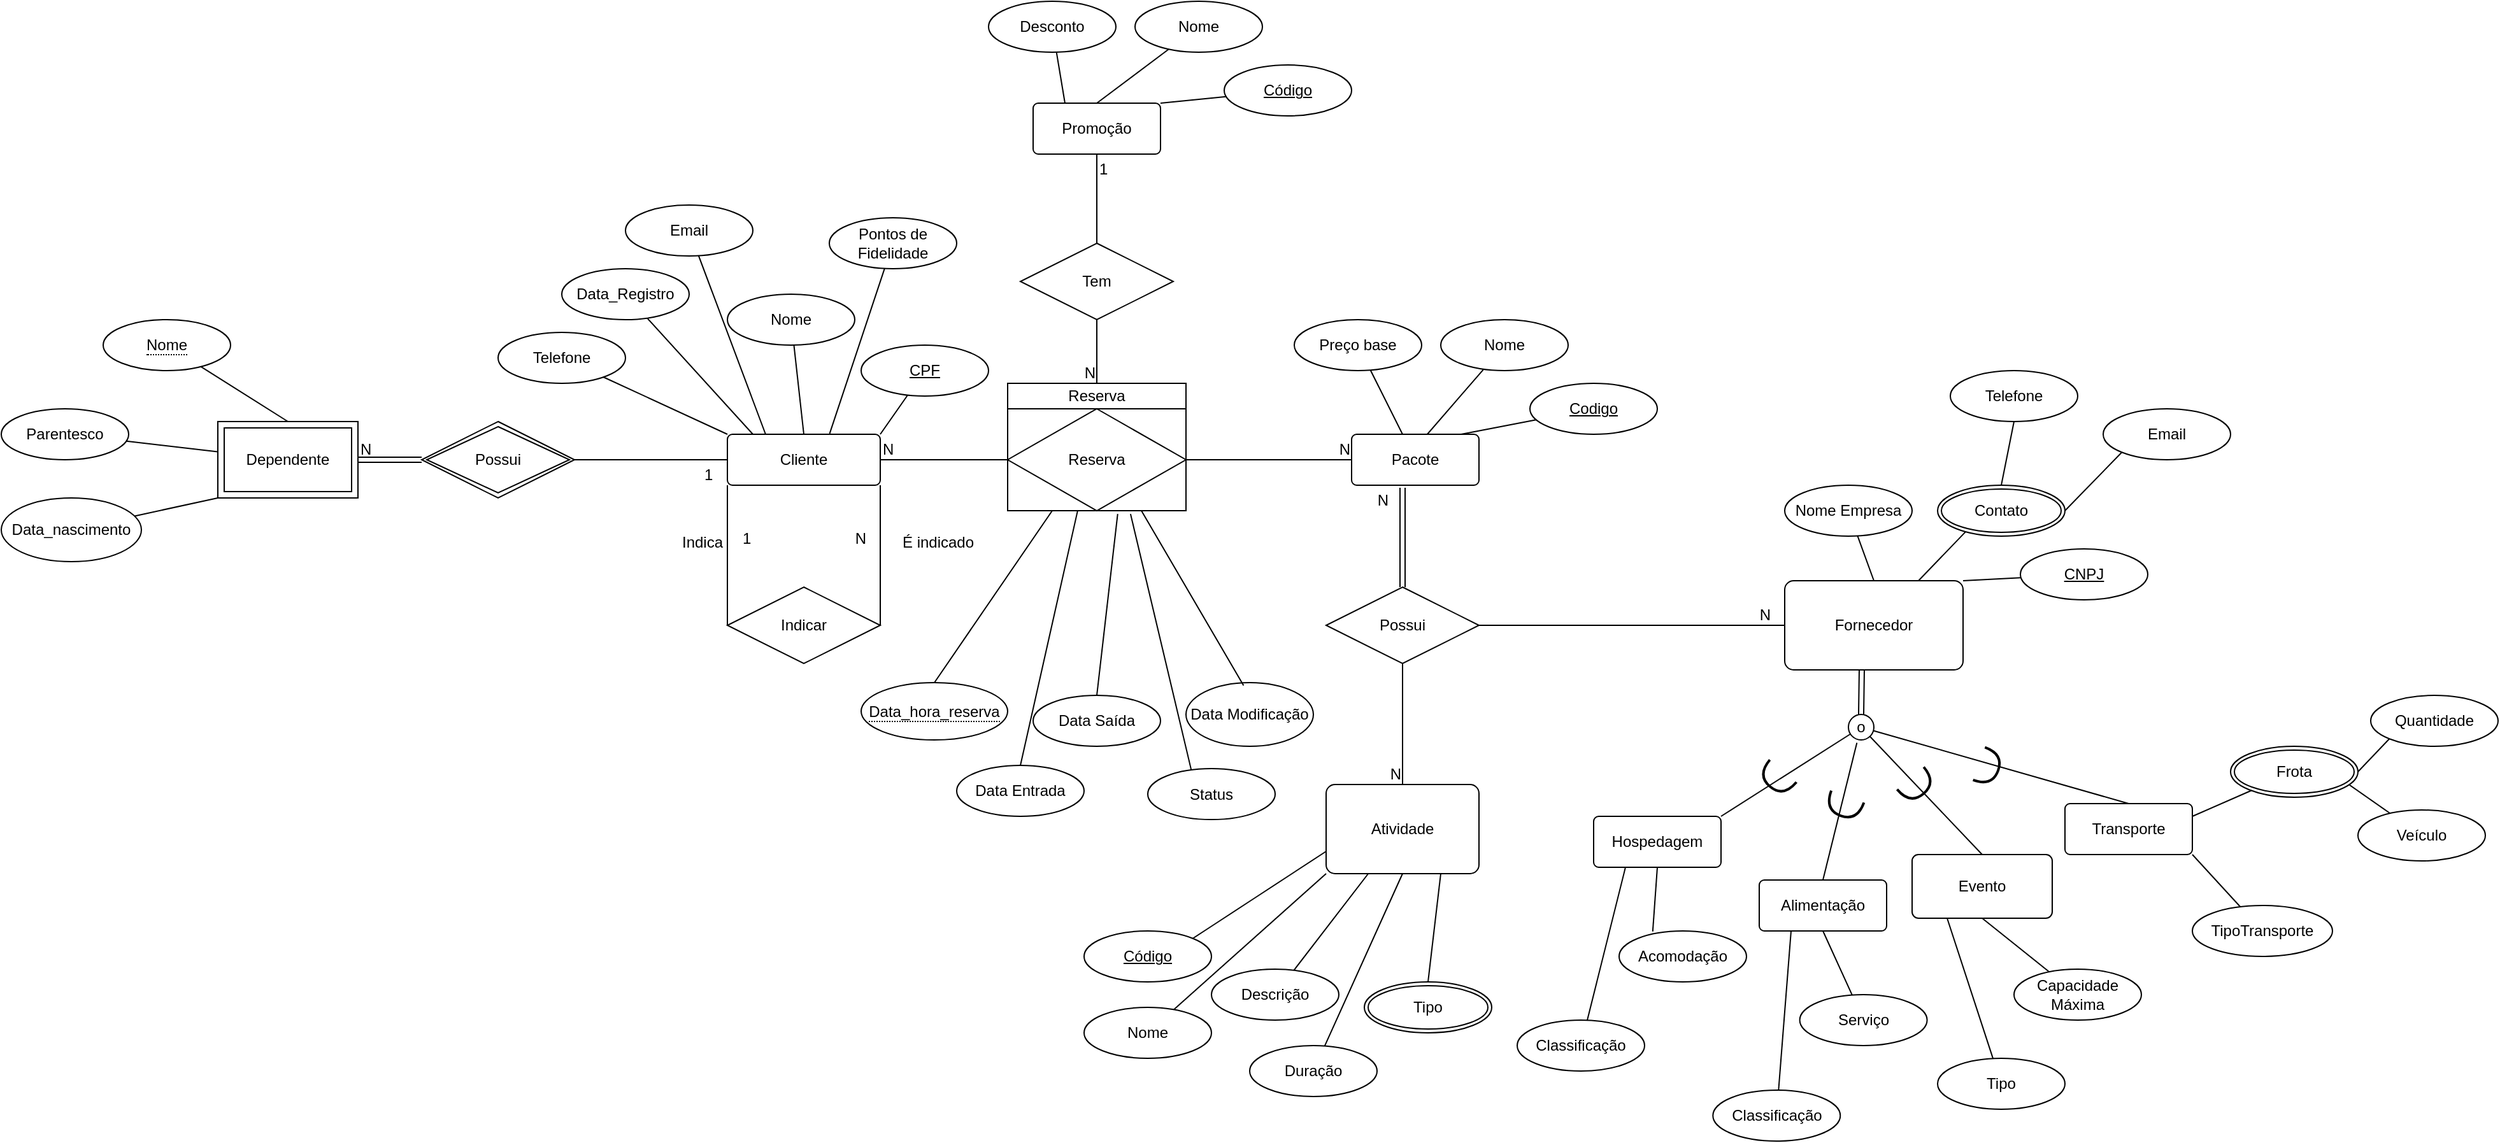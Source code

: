 <mxfile>
    <diagram id="R2lEEEUBdFMjLlhIrx00" name="Page-1">
        <mxGraphModel dx="1330" dy="1538" grid="1" gridSize="10" guides="1" tooltips="1" connect="1" arrows="1" fold="1" page="1" pageScale="1" pageWidth="850" pageHeight="1100" math="0" shadow="0" extFonts="Permanent Marker^https://fonts.googleapis.com/css?family=Permanent+Marker">
            <root>
                <mxCell id="0"/>
                <mxCell id="1" parent="0"/>
                <mxCell id="Y7KdL754s5v4gNuGPsCo-1" value="Pacote" style="rounded=1;arcSize=10;whiteSpace=wrap;html=1;align=center;" parent="1" vertex="1">
                    <mxGeometry x="520" y="330" width="100" height="40" as="geometry"/>
                </mxCell>
                <mxCell id="Y7KdL754s5v4gNuGPsCo-2" value="Atividade" style="rounded=1;arcSize=10;whiteSpace=wrap;html=1;align=center;" parent="1" vertex="1">
                    <mxGeometry x="500" y="605" width="120" height="70" as="geometry"/>
                </mxCell>
                <mxCell id="Y7KdL754s5v4gNuGPsCo-3" value="Cliente" style="rounded=1;arcSize=10;whiteSpace=wrap;html=1;align=center;" parent="1" vertex="1">
                    <mxGeometry x="30" y="330" width="120" height="40" as="geometry"/>
                </mxCell>
                <mxCell id="Y7KdL754s5v4gNuGPsCo-6" value="Fornecedor" style="rounded=1;arcSize=10;whiteSpace=wrap;html=1;align=center;" parent="1" vertex="1">
                    <mxGeometry x="860" y="445" width="140" height="70" as="geometry"/>
                </mxCell>
                <mxCell id="Y7KdL754s5v4gNuGPsCo-7" value="Promoção" style="rounded=1;arcSize=10;whiteSpace=wrap;html=1;align=center;" parent="1" vertex="1">
                    <mxGeometry x="270" y="70" width="100" height="40" as="geometry"/>
                </mxCell>
                <mxCell id="Y7KdL754s5v4gNuGPsCo-12" value="Indicar" style="shape=rhombus;perimeter=rhombusPerimeter;whiteSpace=wrap;html=1;align=center;" parent="1" vertex="1">
                    <mxGeometry x="30" y="450" width="120" height="60" as="geometry"/>
                </mxCell>
                <mxCell id="Y7KdL754s5v4gNuGPsCo-13" value="" style="endArrow=none;html=1;rounded=0;entryX=0;entryY=0.5;entryDx=0;entryDy=0;" parent="1" target="Y7KdL754s5v4gNuGPsCo-12" edge="1">
                    <mxGeometry relative="1" as="geometry">
                        <mxPoint x="30" y="370" as="sourcePoint"/>
                        <mxPoint x="160" y="410" as="targetPoint"/>
                    </mxGeometry>
                </mxCell>
                <mxCell id="Y7KdL754s5v4gNuGPsCo-14" value="1" style="resizable=0;html=1;whiteSpace=wrap;align=left;verticalAlign=bottom;" parent="Y7KdL754s5v4gNuGPsCo-13" connectable="0" vertex="1">
                    <mxGeometry x="-1" relative="1" as="geometry">
                        <mxPoint x="10" y="50" as="offset"/>
                    </mxGeometry>
                </mxCell>
                <mxCell id="Y7KdL754s5v4gNuGPsCo-15" value="N" style="resizable=0;html=1;whiteSpace=wrap;align=right;verticalAlign=bottom;" parent="Y7KdL754s5v4gNuGPsCo-13" connectable="0" vertex="1">
                    <mxGeometry x="1" relative="1" as="geometry">
                        <mxPoint x="110" y="-60" as="offset"/>
                    </mxGeometry>
                </mxCell>
                <mxCell id="MZW9BxYWKJyln-hkFQs6-26" value="1" style="resizable=0;html=1;whiteSpace=wrap;align=left;verticalAlign=bottom;" parent="Y7KdL754s5v4gNuGPsCo-13" connectable="0" vertex="1">
                    <mxGeometry x="-1" relative="1" as="geometry">
                        <mxPoint x="-20" as="offset"/>
                    </mxGeometry>
                </mxCell>
                <mxCell id="Y7KdL754s5v4gNuGPsCo-16" value="" style="endArrow=none;html=1;rounded=0;exitX=1;exitY=0.5;exitDx=0;exitDy=0;" parent="1" source="Y7KdL754s5v4gNuGPsCo-12" edge="1">
                    <mxGeometry relative="1" as="geometry">
                        <mxPoint x="150" y="470" as="sourcePoint"/>
                        <mxPoint x="150" y="370" as="targetPoint"/>
                    </mxGeometry>
                </mxCell>
                <mxCell id="Y7KdL754s5v4gNuGPsCo-18" value="Indica" style="text;html=1;align=center;verticalAlign=middle;resizable=0;points=[];autosize=1;strokeColor=none;fillColor=none;" parent="1" vertex="1">
                    <mxGeometry x="-20" y="400" width="60" height="30" as="geometry"/>
                </mxCell>
                <mxCell id="Y7KdL754s5v4gNuGPsCo-20" value="É indicado" style="text;html=1;align=center;verticalAlign=middle;resizable=0;points=[];autosize=1;strokeColor=none;fillColor=none;" parent="1" vertex="1">
                    <mxGeometry x="155" y="400" width="80" height="30" as="geometry"/>
                </mxCell>
                <mxCell id="Y7KdL754s5v4gNuGPsCo-28" value="" style="endArrow=none;html=1;rounded=0;exitX=1;exitY=0.5;exitDx=0;exitDy=0;entryX=0;entryY=0.5;entryDx=0;entryDy=0;" parent="1" source="Y7KdL754s5v4gNuGPsCo-11" target="Y7KdL754s5v4gNuGPsCo-1" edge="1">
                    <mxGeometry relative="1" as="geometry">
                        <mxPoint x="250" y="350" as="sourcePoint"/>
                        <mxPoint x="410" y="350" as="targetPoint"/>
                    </mxGeometry>
                </mxCell>
                <mxCell id="Y7KdL754s5v4gNuGPsCo-30" value="N" style="resizable=0;html=1;whiteSpace=wrap;align=right;verticalAlign=bottom;" parent="Y7KdL754s5v4gNuGPsCo-28" connectable="0" vertex="1">
                    <mxGeometry x="1" relative="1" as="geometry"/>
                </mxCell>
                <mxCell id="Y7KdL754s5v4gNuGPsCo-31" value="" style="endArrow=none;html=1;rounded=0;exitX=1;exitY=0.5;exitDx=0;exitDy=0;entryX=0;entryY=0.5;entryDx=0;entryDy=0;" parent="1" source="Y7KdL754s5v4gNuGPsCo-3" target="Y7KdL754s5v4gNuGPsCo-11" edge="1">
                    <mxGeometry relative="1" as="geometry">
                        <mxPoint x="150" y="350" as="sourcePoint"/>
                        <mxPoint x="190" y="350" as="targetPoint"/>
                    </mxGeometry>
                </mxCell>
                <mxCell id="Y7KdL754s5v4gNuGPsCo-32" value="N" style="resizable=0;html=1;whiteSpace=wrap;align=left;verticalAlign=bottom;" parent="Y7KdL754s5v4gNuGPsCo-31" connectable="0" vertex="1">
                    <mxGeometry x="-1" relative="1" as="geometry"/>
                </mxCell>
                <mxCell id="Y7KdL754s5v4gNuGPsCo-35" value="Possui" style="shape=rhombus;perimeter=rhombusPerimeter;whiteSpace=wrap;html=1;align=center;" parent="1" vertex="1">
                    <mxGeometry x="500" y="450" width="120" height="60" as="geometry"/>
                </mxCell>
                <mxCell id="Y7KdL754s5v4gNuGPsCo-36" value="" style="shape=link;html=1;rounded=0;entryX=0.5;entryY=0;entryDx=0;entryDy=0;exitX=0.4;exitY=1.05;exitDx=0;exitDy=0;exitPerimeter=0;" parent="1" source="Y7KdL754s5v4gNuGPsCo-1" target="Y7KdL754s5v4gNuGPsCo-35" edge="1">
                    <mxGeometry relative="1" as="geometry">
                        <mxPoint x="440" y="430" as="sourcePoint"/>
                        <mxPoint x="600" y="430" as="targetPoint"/>
                    </mxGeometry>
                </mxCell>
                <mxCell id="Y7KdL754s5v4gNuGPsCo-38" value="N" style="resizable=0;html=1;whiteSpace=wrap;align=right;verticalAlign=bottom;" parent="Y7KdL754s5v4gNuGPsCo-36" connectable="0" vertex="1">
                    <mxGeometry x="1" relative="1" as="geometry">
                        <mxPoint x="-10" y="-60" as="offset"/>
                    </mxGeometry>
                </mxCell>
                <mxCell id="Y7KdL754s5v4gNuGPsCo-46" value="" style="endArrow=none;html=1;rounded=0;exitX=0.5;exitY=1;exitDx=0;exitDy=0;entryX=0.5;entryY=0;entryDx=0;entryDy=0;" parent="1" source="Y7KdL754s5v4gNuGPsCo-35" target="Y7KdL754s5v4gNuGPsCo-2" edge="1">
                    <mxGeometry relative="1" as="geometry">
                        <mxPoint x="490" y="530" as="sourcePoint"/>
                        <mxPoint x="560" y="590" as="targetPoint"/>
                    </mxGeometry>
                </mxCell>
                <mxCell id="Y7KdL754s5v4gNuGPsCo-47" value="N" style="resizable=0;html=1;whiteSpace=wrap;align=right;verticalAlign=bottom;" parent="Y7KdL754s5v4gNuGPsCo-46" connectable="0" vertex="1">
                    <mxGeometry x="1" relative="1" as="geometry"/>
                </mxCell>
                <mxCell id="Y7KdL754s5v4gNuGPsCo-48" value="" style="endArrow=none;html=1;rounded=0;entryX=0;entryY=0.5;entryDx=0;entryDy=0;exitX=1;exitY=0.5;exitDx=0;exitDy=0;" parent="1" source="Y7KdL754s5v4gNuGPsCo-35" target="Y7KdL754s5v4gNuGPsCo-6" edge="1">
                    <mxGeometry relative="1" as="geometry">
                        <mxPoint x="710" y="480" as="sourcePoint"/>
                        <mxPoint x="800" y="480" as="targetPoint"/>
                    </mxGeometry>
                </mxCell>
                <mxCell id="Y7KdL754s5v4gNuGPsCo-49" value="N" style="resizable=0;html=1;whiteSpace=wrap;align=right;verticalAlign=bottom;" parent="Y7KdL754s5v4gNuGPsCo-48" connectable="0" vertex="1">
                    <mxGeometry x="1" relative="1" as="geometry">
                        <mxPoint x="-10" as="offset"/>
                    </mxGeometry>
                </mxCell>
                <mxCell id="Y7KdL754s5v4gNuGPsCo-50" value="Tem" style="shape=rhombus;perimeter=rhombusPerimeter;whiteSpace=wrap;html=1;align=center;" parent="1" vertex="1">
                    <mxGeometry x="260" y="180" width="120" height="60" as="geometry"/>
                </mxCell>
                <mxCell id="Y7KdL754s5v4gNuGPsCo-58" value="Codigo" style="ellipse;whiteSpace=wrap;html=1;align=center;fontStyle=4;" parent="1" vertex="1">
                    <mxGeometry x="660" y="290" width="100" height="40" as="geometry"/>
                </mxCell>
                <mxCell id="Y7KdL754s5v4gNuGPsCo-59" style="rounded=0;orthogonalLoop=1;jettySize=auto;html=1;entryX=0.86;entryY=0;entryDx=0;entryDy=0;entryPerimeter=0;endArrow=none;endFill=0;" parent="1" source="Y7KdL754s5v4gNuGPsCo-58" target="Y7KdL754s5v4gNuGPsCo-1" edge="1">
                    <mxGeometry relative="1" as="geometry"/>
                </mxCell>
                <mxCell id="Y7KdL754s5v4gNuGPsCo-62" value="Alimentação" style="rounded=1;arcSize=10;whiteSpace=wrap;html=1;align=center;" parent="1" vertex="1">
                    <mxGeometry x="840" y="680" width="100" height="40" as="geometry"/>
                </mxCell>
                <mxCell id="Y7KdL754s5v4gNuGPsCo-63" value="Hospedagem" style="rounded=1;arcSize=10;whiteSpace=wrap;html=1;align=center;" parent="1" vertex="1">
                    <mxGeometry x="710" y="630" width="100" height="40" as="geometry"/>
                </mxCell>
                <mxCell id="Y7KdL754s5v4gNuGPsCo-64" value="Evento" style="rounded=1;arcSize=10;whiteSpace=wrap;html=1;align=center;" parent="1" vertex="1">
                    <mxGeometry x="960" y="660" width="110" height="50" as="geometry"/>
                </mxCell>
                <mxCell id="Y7KdL754s5v4gNuGPsCo-65" value="Transporte" style="rounded=1;arcSize=10;whiteSpace=wrap;html=1;align=center;" parent="1" vertex="1">
                    <mxGeometry x="1080" y="620" width="100" height="40" as="geometry"/>
                </mxCell>
                <mxCell id="Y7KdL754s5v4gNuGPsCo-66" value="o" style="ellipse;whiteSpace=wrap;html=1;aspect=fixed;" parent="1" vertex="1">
                    <mxGeometry x="910" y="550" width="20" height="20" as="geometry"/>
                </mxCell>
                <mxCell id="Y7KdL754s5v4gNuGPsCo-67" value="" style="shape=link;html=1;rounded=0;exitX=0.432;exitY=1.007;exitDx=0;exitDy=0;exitPerimeter=0;entryX=0.5;entryY=0;entryDx=0;entryDy=0;" parent="1" source="Y7KdL754s5v4gNuGPsCo-6" target="Y7KdL754s5v4gNuGPsCo-66" edge="1">
                    <mxGeometry relative="1" as="geometry">
                        <mxPoint x="890" y="520" as="sourcePoint"/>
                        <mxPoint x="910" y="570" as="targetPoint"/>
                    </mxGeometry>
                </mxCell>
                <mxCell id="Y7KdL754s5v4gNuGPsCo-82" value="Data Saída" style="ellipse;whiteSpace=wrap;html=1;align=center;" parent="1" vertex="1">
                    <mxGeometry x="270" y="535" width="100" height="40" as="geometry"/>
                </mxCell>
                <mxCell id="Y7KdL754s5v4gNuGPsCo-83" value="Data Entrada" style="ellipse;whiteSpace=wrap;html=1;align=center;" parent="1" vertex="1">
                    <mxGeometry x="210" y="590" width="100" height="40" as="geometry"/>
                </mxCell>
                <mxCell id="Y7KdL754s5v4gNuGPsCo-87" value="Data Modificação" style="ellipse;whiteSpace=wrap;html=1;align=center;" parent="1" vertex="1">
                    <mxGeometry x="390" y="525" width="100" height="50" as="geometry"/>
                </mxCell>
                <mxCell id="Y7KdL754s5v4gNuGPsCo-89" value="&lt;span style=&quot;border-bottom: 1px dotted&quot;&gt;Data_hora_reserva&lt;/span&gt;" style="ellipse;whiteSpace=wrap;html=1;align=center;" parent="1" vertex="1">
                    <mxGeometry x="135" y="525" width="115" height="45" as="geometry"/>
                </mxCell>
                <mxCell id="Y7KdL754s5v4gNuGPsCo-94" value="" style="endArrow=none;html=1;rounded=0;exitX=0.452;exitY=0.044;exitDx=0;exitDy=0;exitPerimeter=0;entryX=0.75;entryY=1;entryDx=0;entryDy=0;" parent="1" source="Y7KdL754s5v4gNuGPsCo-87" target="Y7KdL754s5v4gNuGPsCo-11" edge="1">
                    <mxGeometry width="50" height="50" relative="1" as="geometry">
                        <mxPoint x="360" y="470" as="sourcePoint"/>
                        <mxPoint x="410" y="420" as="targetPoint"/>
                    </mxGeometry>
                </mxCell>
                <mxCell id="Y7KdL754s5v4gNuGPsCo-96" value="" style="endArrow=none;html=1;rounded=0;exitX=0.344;exitY=0.054;exitDx=0;exitDy=0;entryX=0.689;entryY=1.032;entryDx=0;entryDy=0;entryPerimeter=0;exitPerimeter=0;" parent="1" source="Y7KdL754s5v4gNuGPsCo-106" target="Y7KdL754s5v4gNuGPsCo-11" edge="1">
                    <mxGeometry width="50" height="50" relative="1" as="geometry">
                        <mxPoint x="375" y="590" as="sourcePoint"/>
                        <mxPoint x="310" y="460" as="targetPoint"/>
                    </mxGeometry>
                </mxCell>
                <mxCell id="Y7KdL754s5v4gNuGPsCo-95" value="" style="endArrow=none;html=1;rounded=0;exitX=0.5;exitY=0;exitDx=0;exitDy=0;entryX=0.25;entryY=1;entryDx=0;entryDy=0;" parent="1" source="Y7KdL754s5v4gNuGPsCo-89" target="Y7KdL754s5v4gNuGPsCo-11" edge="1">
                    <mxGeometry width="50" height="50" relative="1" as="geometry">
                        <mxPoint x="300" y="527" as="sourcePoint"/>
                        <mxPoint x="280" y="395" as="targetPoint"/>
                    </mxGeometry>
                </mxCell>
                <mxCell id="Y7KdL754s5v4gNuGPsCo-97" value="" style="endArrow=none;html=1;rounded=0;exitX=0.5;exitY=0;exitDx=0;exitDy=0;entryX=0.393;entryY=0.996;entryDx=0;entryDy=0;entryPerimeter=0;" parent="1" source="Y7KdL754s5v4gNuGPsCo-83" target="Y7KdL754s5v4gNuGPsCo-11" edge="1">
                    <mxGeometry width="50" height="50" relative="1" as="geometry">
                        <mxPoint x="320" y="540" as="sourcePoint"/>
                        <mxPoint x="370" y="490" as="targetPoint"/>
                    </mxGeometry>
                </mxCell>
                <mxCell id="Y7KdL754s5v4gNuGPsCo-98" value="" style="endArrow=none;html=1;rounded=0;entryX=0.617;entryY=1.032;entryDx=0;entryDy=0;entryPerimeter=0;exitX=0.5;exitY=0;exitDx=0;exitDy=0;" parent="1" source="Y7KdL754s5v4gNuGPsCo-82" target="Y7KdL754s5v4gNuGPsCo-11" edge="1">
                    <mxGeometry width="50" height="50" relative="1" as="geometry">
                        <mxPoint x="320" y="500" as="sourcePoint"/>
                        <mxPoint x="370" y="430" as="targetPoint"/>
                    </mxGeometry>
                </mxCell>
                <mxCell id="Y7KdL754s5v4gNuGPsCo-106" value="Status" style="ellipse;whiteSpace=wrap;html=1;align=center;" parent="1" vertex="1">
                    <mxGeometry x="360" y="592.53" width="100" height="40" as="geometry"/>
                </mxCell>
                <mxCell id="Y7KdL754s5v4gNuGPsCo-108" value="Nome" style="ellipse;whiteSpace=wrap;html=1;align=center;" parent="1" vertex="1">
                    <mxGeometry x="590" y="240" width="100" height="40" as="geometry"/>
                </mxCell>
                <mxCell id="Y7KdL754s5v4gNuGPsCo-110" style="rounded=0;orthogonalLoop=1;jettySize=auto;html=1;endArrow=none;endFill=0;" parent="1" source="Y7KdL754s5v4gNuGPsCo-109" target="Y7KdL754s5v4gNuGPsCo-1" edge="1">
                    <mxGeometry relative="1" as="geometry"/>
                </mxCell>
                <mxCell id="Y7KdL754s5v4gNuGPsCo-109" value="Preço base" style="ellipse;whiteSpace=wrap;html=1;align=center;" parent="1" vertex="1">
                    <mxGeometry x="475" y="240" width="100" height="40" as="geometry"/>
                </mxCell>
                <mxCell id="Y7KdL754s5v4gNuGPsCo-111" style="rounded=0;orthogonalLoop=1;jettySize=auto;html=1;entryX=0.593;entryY=0.003;entryDx=0;entryDy=0;entryPerimeter=0;endArrow=none;endFill=0;" parent="1" source="Y7KdL754s5v4gNuGPsCo-108" target="Y7KdL754s5v4gNuGPsCo-1" edge="1">
                    <mxGeometry relative="1" as="geometry"/>
                </mxCell>
                <mxCell id="Y7KdL754s5v4gNuGPsCo-118" value="Código" style="ellipse;whiteSpace=wrap;html=1;align=center;fontStyle=4;" parent="1" vertex="1">
                    <mxGeometry x="420" y="40" width="100" height="40" as="geometry"/>
                </mxCell>
                <mxCell id="Y7KdL754s5v4gNuGPsCo-119" style="rounded=0;orthogonalLoop=1;jettySize=auto;html=1;entryX=1;entryY=0;entryDx=0;entryDy=0;endArrow=none;endFill=0;" parent="1" source="Y7KdL754s5v4gNuGPsCo-118" target="Y7KdL754s5v4gNuGPsCo-7" edge="1">
                    <mxGeometry relative="1" as="geometry">
                        <mxPoint x="366" y="80" as="targetPoint"/>
                    </mxGeometry>
                </mxCell>
                <mxCell id="Y7KdL754s5v4gNuGPsCo-120" value="Nome" style="ellipse;whiteSpace=wrap;html=1;align=center;" parent="1" vertex="1">
                    <mxGeometry x="350" y="-10" width="100" height="40" as="geometry"/>
                </mxCell>
                <mxCell id="Y7KdL754s5v4gNuGPsCo-121" style="rounded=0;orthogonalLoop=1;jettySize=auto;html=1;endArrow=none;endFill=0;entryX=0.25;entryY=0;entryDx=0;entryDy=0;" parent="1" source="Y7KdL754s5v4gNuGPsCo-122" target="Y7KdL754s5v4gNuGPsCo-7" edge="1">
                    <mxGeometry relative="1" as="geometry">
                        <mxPoint x="320" y="80" as="targetPoint"/>
                    </mxGeometry>
                </mxCell>
                <mxCell id="Y7KdL754s5v4gNuGPsCo-122" value="Desconto" style="ellipse;whiteSpace=wrap;html=1;align=center;" parent="1" vertex="1">
                    <mxGeometry x="235" y="-10" width="100" height="40" as="geometry"/>
                </mxCell>
                <mxCell id="Y7KdL754s5v4gNuGPsCo-123" style="rounded=0;orthogonalLoop=1;jettySize=auto;html=1;entryX=0.5;entryY=0;entryDx=0;entryDy=0;endArrow=none;endFill=0;" parent="1" source="Y7KdL754s5v4gNuGPsCo-120" target="Y7KdL754s5v4gNuGPsCo-7" edge="1">
                    <mxGeometry relative="1" as="geometry">
                        <mxPoint x="339" y="80" as="targetPoint"/>
                    </mxGeometry>
                </mxCell>
                <mxCell id="Y7KdL754s5v4gNuGPsCo-124" value="CPF" style="ellipse;whiteSpace=wrap;html=1;align=center;fontStyle=4;" parent="1" vertex="1">
                    <mxGeometry x="135" y="260" width="100" height="40" as="geometry"/>
                </mxCell>
                <mxCell id="Y7KdL754s5v4gNuGPsCo-125" style="rounded=0;orthogonalLoop=1;jettySize=auto;html=1;entryX=1;entryY=0;entryDx=0;entryDy=0;endArrow=none;endFill=0;" parent="1" source="Y7KdL754s5v4gNuGPsCo-124" target="Y7KdL754s5v4gNuGPsCo-3" edge="1">
                    <mxGeometry relative="1" as="geometry">
                        <mxPoint x="-69" y="290" as="targetPoint"/>
                    </mxGeometry>
                </mxCell>
                <mxCell id="Y7KdL754s5v4gNuGPsCo-126" value="Nome" style="ellipse;whiteSpace=wrap;html=1;align=center;" parent="1" vertex="1">
                    <mxGeometry x="30" y="220" width="100" height="40" as="geometry"/>
                </mxCell>
                <mxCell id="Y7KdL754s5v4gNuGPsCo-127" style="rounded=0;orthogonalLoop=1;jettySize=auto;html=1;endArrow=none;endFill=0;entryX=0.25;entryY=0;entryDx=0;entryDy=0;" parent="1" source="Y7KdL754s5v4gNuGPsCo-128" target="Y7KdL754s5v4gNuGPsCo-3" edge="1">
                    <mxGeometry relative="1" as="geometry">
                        <mxPoint x="-115" y="290" as="targetPoint"/>
                    </mxGeometry>
                </mxCell>
                <mxCell id="Y7KdL754s5v4gNuGPsCo-128" value="Email" style="ellipse;whiteSpace=wrap;html=1;align=center;" parent="1" vertex="1">
                    <mxGeometry x="-50" y="150" width="100" height="40" as="geometry"/>
                </mxCell>
                <mxCell id="Y7KdL754s5v4gNuGPsCo-129" style="rounded=0;orthogonalLoop=1;jettySize=auto;html=1;entryX=0.5;entryY=0;entryDx=0;entryDy=0;endArrow=none;endFill=0;" parent="1" source="Y7KdL754s5v4gNuGPsCo-126" target="Y7KdL754s5v4gNuGPsCo-3" edge="1">
                    <mxGeometry relative="1" as="geometry">
                        <mxPoint x="-96" y="290" as="targetPoint"/>
                    </mxGeometry>
                </mxCell>
                <mxCell id="Y7KdL754s5v4gNuGPsCo-130" style="rounded=0;orthogonalLoop=1;jettySize=auto;html=1;endArrow=none;endFill=0;entryX=0.167;entryY=0;entryDx=0;entryDy=0;entryPerimeter=0;" parent="1" source="Y7KdL754s5v4gNuGPsCo-131" target="Y7KdL754s5v4gNuGPsCo-3" edge="1">
                    <mxGeometry relative="1" as="geometry">
                        <mxPoint x="10" y="400" as="targetPoint"/>
                    </mxGeometry>
                </mxCell>
                <mxCell id="Y7KdL754s5v4gNuGPsCo-131" value="Data_Registro" style="ellipse;whiteSpace=wrap;html=1;align=center;" parent="1" vertex="1">
                    <mxGeometry x="-100" y="200" width="100" height="40" as="geometry"/>
                </mxCell>
                <mxCell id="Y7KdL754s5v4gNuGPsCo-132" style="rounded=0;orthogonalLoop=1;jettySize=auto;html=1;endArrow=none;endFill=0;entryX=0.669;entryY=-0.014;entryDx=0;entryDy=0;entryPerimeter=0;" parent="1" source="Y7KdL754s5v4gNuGPsCo-133" target="Y7KdL754s5v4gNuGPsCo-3" edge="1">
                    <mxGeometry relative="1" as="geometry">
                        <mxPoint x="-15" y="450" as="targetPoint"/>
                    </mxGeometry>
                </mxCell>
                <mxCell id="Y7KdL754s5v4gNuGPsCo-133" value="Pontos de Fidelidade" style="ellipse;whiteSpace=wrap;html=1;align=center;" parent="1" vertex="1">
                    <mxGeometry x="110" y="160" width="100" height="40" as="geometry"/>
                </mxCell>
                <mxCell id="Y7KdL754s5v4gNuGPsCo-136" value="CNPJ" style="ellipse;whiteSpace=wrap;html=1;align=center;fontStyle=4;" parent="1" vertex="1">
                    <mxGeometry x="1045" y="420" width="100" height="40" as="geometry"/>
                </mxCell>
                <mxCell id="Y7KdL754s5v4gNuGPsCo-137" style="rounded=0;orthogonalLoop=1;jettySize=auto;html=1;entryX=1;entryY=0;entryDx=0;entryDy=0;endArrow=none;endFill=0;" parent="1" source="Y7KdL754s5v4gNuGPsCo-136" target="Y7KdL754s5v4gNuGPsCo-6" edge="1">
                    <mxGeometry relative="1" as="geometry">
                        <mxPoint x="991" y="460" as="targetPoint"/>
                    </mxGeometry>
                </mxCell>
                <mxCell id="Y7KdL754s5v4gNuGPsCo-139" style="rounded=0;orthogonalLoop=1;jettySize=auto;html=1;endArrow=none;endFill=0;entryX=0.5;entryY=0;entryDx=0;entryDy=0;" parent="1" source="Y7KdL754s5v4gNuGPsCo-140" target="Y7KdL754s5v4gNuGPsCo-6" edge="1">
                    <mxGeometry relative="1" as="geometry">
                        <mxPoint x="945" y="460" as="targetPoint"/>
                    </mxGeometry>
                </mxCell>
                <mxCell id="Y7KdL754s5v4gNuGPsCo-140" value="Nome Empresa" style="ellipse;whiteSpace=wrap;html=1;align=center;" parent="1" vertex="1">
                    <mxGeometry x="860" y="370" width="100" height="40" as="geometry"/>
                </mxCell>
                <mxCell id="Y7KdL754s5v4gNuGPsCo-141" style="rounded=0;orthogonalLoop=1;jettySize=auto;html=1;entryX=0.75;entryY=0;entryDx=0;entryDy=0;endArrow=none;endFill=0;exitX=0.227;exitY=0.896;exitDx=0;exitDy=0;exitPerimeter=0;" parent="1" source="Y7KdL754s5v4gNuGPsCo-142" target="Y7KdL754s5v4gNuGPsCo-6" edge="1">
                    <mxGeometry relative="1" as="geometry">
                        <mxPoint x="1008.583" y="408.891" as="sourcePoint"/>
                        <mxPoint x="964" y="460" as="targetPoint"/>
                    </mxGeometry>
                </mxCell>
                <mxCell id="MZW9BxYWKJyln-hkFQs6-3" style="rounded=0;orthogonalLoop=1;jettySize=auto;html=1;exitX=0.5;exitY=0;exitDx=0;exitDy=0;entryX=0.5;entryY=1;entryDx=0;entryDy=0;endArrow=none;endFill=0;" parent="1" source="Y7KdL754s5v4gNuGPsCo-142" target="MZW9BxYWKJyln-hkFQs6-1" edge="1">
                    <mxGeometry relative="1" as="geometry"/>
                </mxCell>
                <mxCell id="Y7KdL754s5v4gNuGPsCo-142" value="Contato" style="ellipse;shape=doubleEllipse;margin=3;whiteSpace=wrap;html=1;align=center;" parent="1" vertex="1">
                    <mxGeometry x="980" y="370" width="100" height="40" as="geometry"/>
                </mxCell>
                <mxCell id="MZW9BxYWKJyln-hkFQs6-1" value="Telefone" style="ellipse;whiteSpace=wrap;html=1;align=center;" parent="1" vertex="1">
                    <mxGeometry x="990" y="280" width="100" height="40" as="geometry"/>
                </mxCell>
                <mxCell id="MZW9BxYWKJyln-hkFQs6-2" value="Email" style="ellipse;whiteSpace=wrap;html=1;align=center;" parent="1" vertex="1">
                    <mxGeometry x="1110" y="310" width="100" height="40" as="geometry"/>
                </mxCell>
                <mxCell id="MZW9BxYWKJyln-hkFQs6-4" style="rounded=0;orthogonalLoop=1;jettySize=auto;html=1;exitX=1;exitY=0.5;exitDx=0;exitDy=0;entryX=0;entryY=1;entryDx=0;entryDy=0;endArrow=none;endFill=0;" parent="1" source="Y7KdL754s5v4gNuGPsCo-142" target="MZW9BxYWKJyln-hkFQs6-2" edge="1">
                    <mxGeometry relative="1" as="geometry"/>
                </mxCell>
                <mxCell id="MZW9BxYWKJyln-hkFQs6-9" style="rounded=0;orthogonalLoop=1;jettySize=auto;html=1;entryX=0;entryY=1;entryDx=0;entryDy=0;endArrow=none;endFill=0;" parent="1" source="MZW9BxYWKJyln-hkFQs6-5" target="Y7KdL754s5v4gNuGPsCo-2" edge="1">
                    <mxGeometry relative="1" as="geometry"/>
                </mxCell>
                <mxCell id="MZW9BxYWKJyln-hkFQs6-5" value="Nome" style="ellipse;whiteSpace=wrap;html=1;align=center;" parent="1" vertex="1">
                    <mxGeometry x="310" y="780" width="100" height="40" as="geometry"/>
                </mxCell>
                <mxCell id="MZW9BxYWKJyln-hkFQs6-10" style="rounded=0;orthogonalLoop=1;jettySize=auto;html=1;endArrow=none;endFill=0;" parent="1" source="MZW9BxYWKJyln-hkFQs6-6" target="Y7KdL754s5v4gNuGPsCo-2" edge="1">
                    <mxGeometry relative="1" as="geometry"/>
                </mxCell>
                <mxCell id="MZW9BxYWKJyln-hkFQs6-6" value="Descrição" style="ellipse;whiteSpace=wrap;html=1;align=center;" parent="1" vertex="1">
                    <mxGeometry x="410" y="750" width="100" height="40" as="geometry"/>
                </mxCell>
                <mxCell id="MZW9BxYWKJyln-hkFQs6-11" style="rounded=0;orthogonalLoop=1;jettySize=auto;html=1;entryX=0.5;entryY=1;entryDx=0;entryDy=0;endArrow=none;endFill=0;" parent="1" source="MZW9BxYWKJyln-hkFQs6-7" target="Y7KdL754s5v4gNuGPsCo-2" edge="1">
                    <mxGeometry relative="1" as="geometry"/>
                </mxCell>
                <mxCell id="MZW9BxYWKJyln-hkFQs6-7" value="Duração" style="ellipse;whiteSpace=wrap;html=1;align=center;" parent="1" vertex="1">
                    <mxGeometry x="440" y="810" width="100" height="40" as="geometry"/>
                </mxCell>
                <mxCell id="MZW9BxYWKJyln-hkFQs6-12" style="rounded=0;orthogonalLoop=1;jettySize=auto;html=1;entryX=0.75;entryY=1;entryDx=0;entryDy=0;endArrow=none;endFill=0;exitX=0.5;exitY=0;exitDx=0;exitDy=0;" parent="1" source="92sjB8mAr_glqfk4af3z-4" target="Y7KdL754s5v4gNuGPsCo-2" edge="1">
                    <mxGeometry relative="1" as="geometry">
                        <mxPoint x="574.218" y="750.071" as="sourcePoint"/>
                    </mxGeometry>
                </mxCell>
                <mxCell id="MZW9BxYWKJyln-hkFQs6-14" style="rounded=0;orthogonalLoop=1;jettySize=auto;html=1;entryX=0;entryY=0.75;entryDx=0;entryDy=0;endArrow=none;endFill=0;exitX=1;exitY=0;exitDx=0;exitDy=0;" parent="1" source="MZW9BxYWKJyln-hkFQs6-15" target="Y7KdL754s5v4gNuGPsCo-2" edge="1">
                    <mxGeometry relative="1" as="geometry">
                        <mxPoint x="686.568" y="770.735" as="sourcePoint"/>
                    </mxGeometry>
                </mxCell>
                <mxCell id="MZW9BxYWKJyln-hkFQs6-15" value="Código" style="ellipse;whiteSpace=wrap;html=1;align=center;fontStyle=4;" parent="1" vertex="1">
                    <mxGeometry x="310" y="720" width="100" height="40" as="geometry"/>
                </mxCell>
                <mxCell id="MZW9BxYWKJyln-hkFQs6-20" value="" style="shape=link;html=1;rounded=0;entryX=0;entryY=0.5;entryDx=0;entryDy=0;exitX=1;exitY=0.5;exitDx=0;exitDy=0;" parent="1" source="MZW9BxYWKJyln-hkFQs6-27" target="MZW9BxYWKJyln-hkFQs6-19" edge="1">
                    <mxGeometry relative="1" as="geometry">
                        <mxPoint x="-320" y="350" as="sourcePoint"/>
                        <mxPoint x="-240" y="349.13" as="targetPoint"/>
                    </mxGeometry>
                </mxCell>
                <mxCell id="MZW9BxYWKJyln-hkFQs6-21" value="N" style="resizable=0;html=1;whiteSpace=wrap;align=left;verticalAlign=bottom;" parent="MZW9BxYWKJyln-hkFQs6-20" connectable="0" vertex="1">
                    <mxGeometry x="-1" relative="1" as="geometry"/>
                </mxCell>
                <mxCell id="MZW9BxYWKJyln-hkFQs6-19" value="Possui" style="shape=rhombus;double=1;perimeter=rhombusPerimeter;whiteSpace=wrap;html=1;align=center;" parent="1" vertex="1">
                    <mxGeometry x="-210" y="320" width="120" height="60" as="geometry"/>
                </mxCell>
                <mxCell id="MZW9BxYWKJyln-hkFQs6-23" value="" style="endArrow=none;html=1;rounded=0;entryX=0;entryY=0.5;entryDx=0;entryDy=0;exitX=1;exitY=0.5;exitDx=0;exitDy=0;" parent="1" source="MZW9BxYWKJyln-hkFQs6-19" target="Y7KdL754s5v4gNuGPsCo-3" edge="1">
                    <mxGeometry relative="1" as="geometry">
                        <mxPoint x="-130" y="390" as="sourcePoint"/>
                        <mxPoint x="30" y="390" as="targetPoint"/>
                    </mxGeometry>
                </mxCell>
                <mxCell id="MZW9BxYWKJyln-hkFQs6-27" value="Dependente" style="shape=ext;margin=3;double=1;whiteSpace=wrap;html=1;align=center;" parent="1" vertex="1">
                    <mxGeometry x="-370" y="320" width="110" height="60" as="geometry"/>
                </mxCell>
                <mxCell id="MZW9BxYWKJyln-hkFQs6-29" style="rounded=0;orthogonalLoop=1;jettySize=auto;html=1;entryX=0.5;entryY=0;entryDx=0;entryDy=0;endArrow=none;endFill=0;" parent="1" source="MZW9BxYWKJyln-hkFQs6-28" target="MZW9BxYWKJyln-hkFQs6-27" edge="1">
                    <mxGeometry relative="1" as="geometry"/>
                </mxCell>
                <mxCell id="MZW9BxYWKJyln-hkFQs6-28" value="&lt;span style=&quot;border-bottom: 1px dotted&quot;&gt;Nome&lt;/span&gt;" style="ellipse;whiteSpace=wrap;html=1;align=center;" parent="1" vertex="1">
                    <mxGeometry x="-460" y="240" width="100" height="40" as="geometry"/>
                </mxCell>
                <mxCell id="MZW9BxYWKJyln-hkFQs6-35" style="rounded=0;orthogonalLoop=1;jettySize=auto;html=1;entryX=0;entryY=1;entryDx=0;entryDy=0;endArrow=none;endFill=0;" parent="1" source="MZW9BxYWKJyln-hkFQs6-32" target="MZW9BxYWKJyln-hkFQs6-27" edge="1">
                    <mxGeometry relative="1" as="geometry"/>
                </mxCell>
                <mxCell id="MZW9BxYWKJyln-hkFQs6-32" value="Data_nascimento" style="ellipse;whiteSpace=wrap;html=1;align=center;" parent="1" vertex="1">
                    <mxGeometry x="-540" y="380" width="110" height="50" as="geometry"/>
                </mxCell>
                <mxCell id="MZW9BxYWKJyln-hkFQs6-34" style="rounded=0;orthogonalLoop=1;jettySize=auto;html=1;endArrow=none;endFill=0;" parent="1" source="MZW9BxYWKJyln-hkFQs6-33" target="MZW9BxYWKJyln-hkFQs6-27" edge="1">
                    <mxGeometry relative="1" as="geometry"/>
                </mxCell>
                <mxCell id="MZW9BxYWKJyln-hkFQs6-33" value="Parentesco" style="ellipse;whiteSpace=wrap;html=1;align=center;" parent="1" vertex="1">
                    <mxGeometry x="-540" y="310" width="100" height="40" as="geometry"/>
                </mxCell>
                <mxCell id="MZW9BxYWKJyln-hkFQs6-49" style="rounded=0;orthogonalLoop=1;jettySize=auto;html=1;entryX=0.25;entryY=1;entryDx=0;entryDy=0;endArrow=none;endFill=0;" parent="1" source="MZW9BxYWKJyln-hkFQs6-50" target="Y7KdL754s5v4gNuGPsCo-63" edge="1">
                    <mxGeometry relative="1" as="geometry">
                        <mxPoint x="665" y="720" as="targetPoint"/>
                    </mxGeometry>
                </mxCell>
                <mxCell id="MZW9BxYWKJyln-hkFQs6-50" value="Classificação" style="ellipse;whiteSpace=wrap;html=1;align=center;" parent="1" vertex="1">
                    <mxGeometry x="650" y="790" width="100" height="40" as="geometry"/>
                </mxCell>
                <mxCell id="MZW9BxYWKJyln-hkFQs6-51" style="rounded=0;orthogonalLoop=1;jettySize=auto;html=1;entryX=0.5;entryY=1;entryDx=0;entryDy=0;endArrow=none;endFill=0;exitX=0.264;exitY=0.011;exitDx=0;exitDy=0;exitPerimeter=0;" parent="1" source="MZW9BxYWKJyln-hkFQs6-52" target="Y7KdL754s5v4gNuGPsCo-63" edge="1">
                    <mxGeometry relative="1" as="geometry">
                        <mxPoint x="780" y="690" as="targetPoint"/>
                        <mxPoint x="788.107" y="770.014" as="sourcePoint"/>
                    </mxGeometry>
                </mxCell>
                <mxCell id="MZW9BxYWKJyln-hkFQs6-52" value="Acomodação" style="ellipse;whiteSpace=wrap;html=1;align=center;" parent="1" vertex="1">
                    <mxGeometry x="730" y="720.0" width="100" height="40" as="geometry"/>
                </mxCell>
                <mxCell id="MZW9BxYWKJyln-hkFQs6-53" value="" style="shape=requiredInterface;html=1;verticalLabelPosition=bottom;sketch=0;direction=east;flipH=0;rotation=50;strokeWidth=2;" parent="1" vertex="1">
                    <mxGeometry x="955.81" y="592.53" width="15.98" height="27.28" as="geometry"/>
                </mxCell>
                <mxCell id="Y7KdL754s5v4gNuGPsCo-71" style="rounded=0;orthogonalLoop=1;jettySize=auto;html=1;entryX=1;entryY=0;entryDx=0;entryDy=0;endArrow=none;endFill=0;" parent="1" source="Y7KdL754s5v4gNuGPsCo-66" target="Y7KdL754s5v4gNuGPsCo-63" edge="1">
                    <mxGeometry relative="1" as="geometry">
                        <mxPoint x="780" y="650" as="targetPoint"/>
                    </mxGeometry>
                </mxCell>
                <mxCell id="Y7KdL754s5v4gNuGPsCo-73" style="rounded=0;orthogonalLoop=1;jettySize=auto;html=1;endArrow=none;endFill=0;exitX=0.333;exitY=1.11;exitDx=0;exitDy=0;exitPerimeter=0;" parent="1" source="Y7KdL754s5v4gNuGPsCo-66" edge="1">
                    <mxGeometry relative="1" as="geometry">
                        <mxPoint x="890" y="680" as="targetPoint"/>
                    </mxGeometry>
                </mxCell>
                <mxCell id="Y7KdL754s5v4gNuGPsCo-74" style="rounded=0;orthogonalLoop=1;jettySize=auto;html=1;entryX=0.5;entryY=0;entryDx=0;entryDy=0;endArrow=none;endFill=0;" parent="1" source="Y7KdL754s5v4gNuGPsCo-66" target="Y7KdL754s5v4gNuGPsCo-64" edge="1">
                    <mxGeometry relative="1" as="geometry"/>
                </mxCell>
                <mxCell id="Y7KdL754s5v4gNuGPsCo-75" style="rounded=0;orthogonalLoop=1;jettySize=auto;html=1;entryX=0.5;entryY=0;entryDx=0;entryDy=0;endArrow=none;endFill=0;" parent="1" source="Y7KdL754s5v4gNuGPsCo-66" target="Y7KdL754s5v4gNuGPsCo-65" edge="1">
                    <mxGeometry relative="1" as="geometry"/>
                </mxCell>
                <mxCell id="MZW9BxYWKJyln-hkFQs6-56" value="" style="shape=requiredInterface;html=1;verticalLabelPosition=bottom;sketch=0;direction=north;flipH=1;rotation=20;strokeWidth=2;flipV=1;" parent="1" vertex="1">
                    <mxGeometry x="893" y="614.02" width="27.28" height="15.98" as="geometry"/>
                </mxCell>
                <mxCell id="MZW9BxYWKJyln-hkFQs6-58" value="" style="shape=requiredInterface;html=1;verticalLabelPosition=bottom;sketch=0;direction=north;flipH=1;rotation=40;strokeWidth=2;flipV=1;" parent="1" vertex="1">
                    <mxGeometry x="840" y="592.53" width="27.28" height="15.98" as="geometry"/>
                </mxCell>
                <mxCell id="MZW9BxYWKJyln-hkFQs6-59" value="" style="shape=requiredInterface;html=1;verticalLabelPosition=bottom;sketch=0;direction=east;flipH=0;rotation=20;strokeWidth=2;" parent="1" vertex="1">
                    <mxGeometry x="1012.01" y="577.72" width="15.98" height="27.28" as="geometry"/>
                </mxCell>
                <mxCell id="MZW9BxYWKJyln-hkFQs6-61" style="rounded=0;orthogonalLoop=1;jettySize=auto;html=1;entryX=0.25;entryY=1;entryDx=0;entryDy=0;endArrow=none;endFill=0;" parent="1" source="MZW9BxYWKJyln-hkFQs6-62" target="Y7KdL754s5v4gNuGPsCo-62" edge="1">
                    <mxGeometry relative="1" as="geometry">
                        <mxPoint x="910" y="750" as="targetPoint"/>
                    </mxGeometry>
                </mxCell>
                <mxCell id="MZW9BxYWKJyln-hkFQs6-62" value="Classificação" style="ellipse;whiteSpace=wrap;html=1;align=center;" parent="1" vertex="1">
                    <mxGeometry x="803.64" y="845" width="100" height="40" as="geometry"/>
                </mxCell>
                <mxCell id="MZW9BxYWKJyln-hkFQs6-63" style="rounded=0;orthogonalLoop=1;jettySize=auto;html=1;entryX=0.5;entryY=1;entryDx=0;entryDy=0;endArrow=none;endFill=0;" parent="1" source="MZW9BxYWKJyln-hkFQs6-64" target="Y7KdL754s5v4gNuGPsCo-62" edge="1">
                    <mxGeometry relative="1" as="geometry">
                        <mxPoint x="1000" y="750" as="targetPoint"/>
                    </mxGeometry>
                </mxCell>
                <mxCell id="MZW9BxYWKJyln-hkFQs6-64" value="Serviço" style="ellipse;whiteSpace=wrap;html=1;align=center;" parent="1" vertex="1">
                    <mxGeometry x="871.79" y="770" width="100" height="40" as="geometry"/>
                </mxCell>
                <mxCell id="MZW9BxYWKJyln-hkFQs6-65" style="rounded=0;orthogonalLoop=1;jettySize=auto;html=1;entryX=0.25;entryY=1;entryDx=0;entryDy=0;endArrow=none;endFill=0;" parent="1" source="MZW9BxYWKJyln-hkFQs6-66" target="Y7KdL754s5v4gNuGPsCo-64" edge="1">
                    <mxGeometry relative="1" as="geometry">
                        <mxPoint x="1060" y="750" as="targetPoint"/>
                    </mxGeometry>
                </mxCell>
                <mxCell id="MZW9BxYWKJyln-hkFQs6-66" value="Tipo" style="ellipse;whiteSpace=wrap;html=1;align=center;" parent="1" vertex="1">
                    <mxGeometry x="980" y="820" width="100" height="40" as="geometry"/>
                </mxCell>
                <mxCell id="MZW9BxYWKJyln-hkFQs6-67" style="rounded=0;orthogonalLoop=1;jettySize=auto;html=1;entryX=0.5;entryY=1;entryDx=0;entryDy=0;endArrow=none;endFill=0;" parent="1" source="MZW9BxYWKJyln-hkFQs6-68" target="Y7KdL754s5v4gNuGPsCo-64" edge="1">
                    <mxGeometry relative="1" as="geometry">
                        <mxPoint x="1150" y="722.5" as="targetPoint"/>
                    </mxGeometry>
                </mxCell>
                <mxCell id="MZW9BxYWKJyln-hkFQs6-68" value="Capacidade Máxima" style="ellipse;whiteSpace=wrap;html=1;align=center;" parent="1" vertex="1">
                    <mxGeometry x="1040" y="750" width="100" height="40" as="geometry"/>
                </mxCell>
                <mxCell id="MZW9BxYWKJyln-hkFQs6-69" style="rounded=0;orthogonalLoop=1;jettySize=auto;html=1;exitX=0.5;exitY=0;exitDx=0;exitDy=0;endArrow=none;endFill=0;" parent="1" source="MZW9BxYWKJyln-hkFQs6-70" target="MZW9BxYWKJyln-hkFQs6-71" edge="1">
                    <mxGeometry relative="1" as="geometry"/>
                </mxCell>
                <mxCell id="sqni71poexYiaZ88xS5l-3" style="rounded=0;orthogonalLoop=1;jettySize=auto;html=1;entryX=1;entryY=0.25;entryDx=0;entryDy=0;endArrow=none;endFill=0;" parent="1" source="MZW9BxYWKJyln-hkFQs6-70" target="Y7KdL754s5v4gNuGPsCo-65" edge="1">
                    <mxGeometry relative="1" as="geometry"/>
                </mxCell>
                <mxCell id="MZW9BxYWKJyln-hkFQs6-70" value="Frota" style="ellipse;shape=doubleEllipse;margin=3;whiteSpace=wrap;html=1;align=center;" parent="1" vertex="1">
                    <mxGeometry x="1210" y="575" width="100" height="40" as="geometry"/>
                </mxCell>
                <mxCell id="MZW9BxYWKJyln-hkFQs6-71" value="Veículo" style="ellipse;whiteSpace=wrap;html=1;align=center;" parent="1" vertex="1">
                    <mxGeometry x="1310" y="625" width="100" height="40" as="geometry"/>
                </mxCell>
                <mxCell id="MZW9BxYWKJyln-hkFQs6-72" value="Quantidade" style="ellipse;whiteSpace=wrap;html=1;align=center;" parent="1" vertex="1">
                    <mxGeometry x="1320" y="535" width="100" height="40" as="geometry"/>
                </mxCell>
                <mxCell id="MZW9BxYWKJyln-hkFQs6-73" style="rounded=0;orthogonalLoop=1;jettySize=auto;html=1;exitX=1;exitY=0.5;exitDx=0;exitDy=0;entryX=0;entryY=1;entryDx=0;entryDy=0;endArrow=none;endFill=0;" parent="1" source="MZW9BxYWKJyln-hkFQs6-70" target="MZW9BxYWKJyln-hkFQs6-72" edge="1">
                    <mxGeometry relative="1" as="geometry"/>
                </mxCell>
                <mxCell id="MZW9BxYWKJyln-hkFQs6-77" style="rounded=0;orthogonalLoop=1;jettySize=auto;html=1;entryX=0;entryY=0;entryDx=0;entryDy=0;endArrow=none;endFill=0;" parent="1" source="MZW9BxYWKJyln-hkFQs6-76" target="Y7KdL754s5v4gNuGPsCo-3" edge="1">
                    <mxGeometry relative="1" as="geometry"/>
                </mxCell>
                <mxCell id="MZW9BxYWKJyln-hkFQs6-76" value="Telefone" style="ellipse;whiteSpace=wrap;html=1;align=center;" parent="1" vertex="1">
                    <mxGeometry x="-150" y="250" width="100" height="40" as="geometry"/>
                </mxCell>
                <mxCell id="MZW9BxYWKJyln-hkFQs6-83" value="" style="group" parent="1" connectable="0" vertex="1">
                    <mxGeometry x="250" y="290" width="140" height="100" as="geometry"/>
                </mxCell>
                <mxCell id="Y7KdL754s5v4gNuGPsCo-11" value="Reserva" style="shape=associativeEntity;whiteSpace=wrap;html=1;align=center;" parent="MZW9BxYWKJyln-hkFQs6-83" vertex="1">
                    <mxGeometry y="20" width="140" height="80" as="geometry"/>
                </mxCell>
                <mxCell id="MZW9BxYWKJyln-hkFQs6-79" value="Reserva" style="whiteSpace=wrap;html=1;align=center;" parent="MZW9BxYWKJyln-hkFQs6-83" vertex="1">
                    <mxGeometry width="140" height="20" as="geometry"/>
                </mxCell>
                <mxCell id="MZW9BxYWKJyln-hkFQs6-84" value="" style="endArrow=none;html=1;rounded=0;entryX=0.5;entryY=0;entryDx=0;entryDy=0;exitX=0.5;exitY=1;exitDx=0;exitDy=0;" parent="1" source="Y7KdL754s5v4gNuGPsCo-7" target="Y7KdL754s5v4gNuGPsCo-50" edge="1">
                    <mxGeometry relative="1" as="geometry">
                        <mxPoint x="260" y="170" as="sourcePoint"/>
                        <mxPoint x="420" y="170" as="targetPoint"/>
                    </mxGeometry>
                </mxCell>
                <mxCell id="MZW9BxYWKJyln-hkFQs6-85" value="1" style="resizable=0;html=1;whiteSpace=wrap;align=left;verticalAlign=bottom;" parent="MZW9BxYWKJyln-hkFQs6-84" connectable="0" vertex="1">
                    <mxGeometry x="-1" relative="1" as="geometry">
                        <mxPoint y="20" as="offset"/>
                    </mxGeometry>
                </mxCell>
                <mxCell id="XlZYMcTae0OPPOOLKQK3-1" value="" style="endArrow=none;html=1;rounded=0;entryX=0.5;entryY=0;entryDx=0;entryDy=0;exitX=0.5;exitY=1;exitDx=0;exitDy=0;" parent="1" source="Y7KdL754s5v4gNuGPsCo-50" target="MZW9BxYWKJyln-hkFQs6-79" edge="1">
                    <mxGeometry relative="1" as="geometry">
                        <mxPoint x="270" y="250" as="sourcePoint"/>
                        <mxPoint x="430" y="250" as="targetPoint"/>
                    </mxGeometry>
                </mxCell>
                <mxCell id="XlZYMcTae0OPPOOLKQK3-2" value="N" style="resizable=0;html=1;whiteSpace=wrap;align=right;verticalAlign=bottom;" parent="XlZYMcTae0OPPOOLKQK3-1" connectable="0" vertex="1">
                    <mxGeometry x="1" relative="1" as="geometry"/>
                </mxCell>
                <mxCell id="92sjB8mAr_glqfk4af3z-4" value="Tipo" style="ellipse;shape=doubleEllipse;margin=3;whiteSpace=wrap;html=1;align=center;" parent="1" vertex="1">
                    <mxGeometry x="530" y="760" width="100" height="40" as="geometry"/>
                </mxCell>
                <mxCell id="sqni71poexYiaZ88xS5l-2" style="rounded=0;orthogonalLoop=1;jettySize=auto;html=1;entryX=1;entryY=1;entryDx=0;entryDy=0;endArrow=none;endFill=0;" parent="1" source="sqni71poexYiaZ88xS5l-1" target="Y7KdL754s5v4gNuGPsCo-65" edge="1">
                    <mxGeometry relative="1" as="geometry"/>
                </mxCell>
                <mxCell id="sqni71poexYiaZ88xS5l-1" value="TipoTransporte" style="ellipse;whiteSpace=wrap;html=1;align=center;" parent="1" vertex="1">
                    <mxGeometry x="1180" y="700" width="110" height="40" as="geometry"/>
                </mxCell>
            </root>
        </mxGraphModel>
    </diagram>
</mxfile>